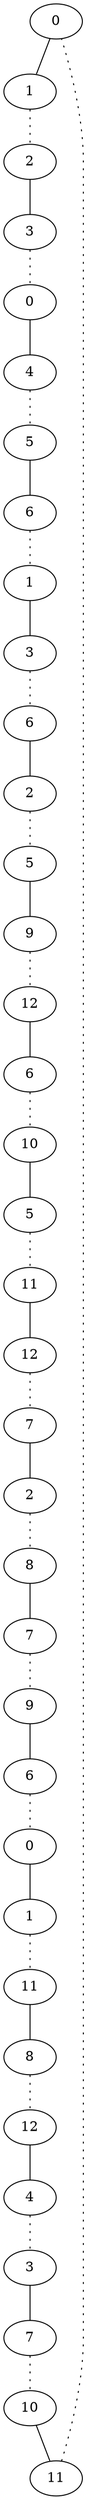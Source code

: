 graph {
a0 -- a1;
a1 -- a2 [style=dotted];
a2 -- a3;
a3 -- a4 [style=dotted];
a4 -- a5;
a5 -- a6 [style=dotted];
a6 -- a7;
a7 -- a8 [style=dotted];
a8 -- a9;
a9 -- a10 [style=dotted];
a10 -- a11;
a11 -- a12 [style=dotted];
a12 -- a13;
a13 -- a14 [style=dotted];
a14 -- a15;
a15 -- a16 [style=dotted];
a16 -- a17;
a17 -- a18 [style=dotted];
a18 -- a19;
a19 -- a20 [style=dotted];
a20 -- a21;
a21 -- a22 [style=dotted];
a22 -- a23;
a23 -- a24 [style=dotted];
a24 -- a25;
a25 -- a26 [style=dotted];
a26 -- a27;
a27 -- a28 [style=dotted];
a28 -- a29;
a29 -- a30 [style=dotted];
a30 -- a31;
a31 -- a32 [style=dotted];
a32 -- a33;
a33 -- a34 [style=dotted];
a34 -- a35;
a35 -- a0 [style=dotted];
a0[label=0];
a1[label=1];
a2[label=2];
a3[label=3];
a4[label=0];
a5[label=4];
a6[label=5];
a7[label=6];
a8[label=1];
a9[label=3];
a10[label=6];
a11[label=2];
a12[label=5];
a13[label=9];
a14[label=12];
a15[label=6];
a16[label=10];
a17[label=5];
a18[label=11];
a19[label=12];
a20[label=7];
a21[label=2];
a22[label=8];
a23[label=7];
a24[label=9];
a25[label=6];
a26[label=0];
a27[label=1];
a28[label=11];
a29[label=8];
a30[label=12];
a31[label=4];
a32[label=3];
a33[label=7];
a34[label=10];
a35[label=11];
}
